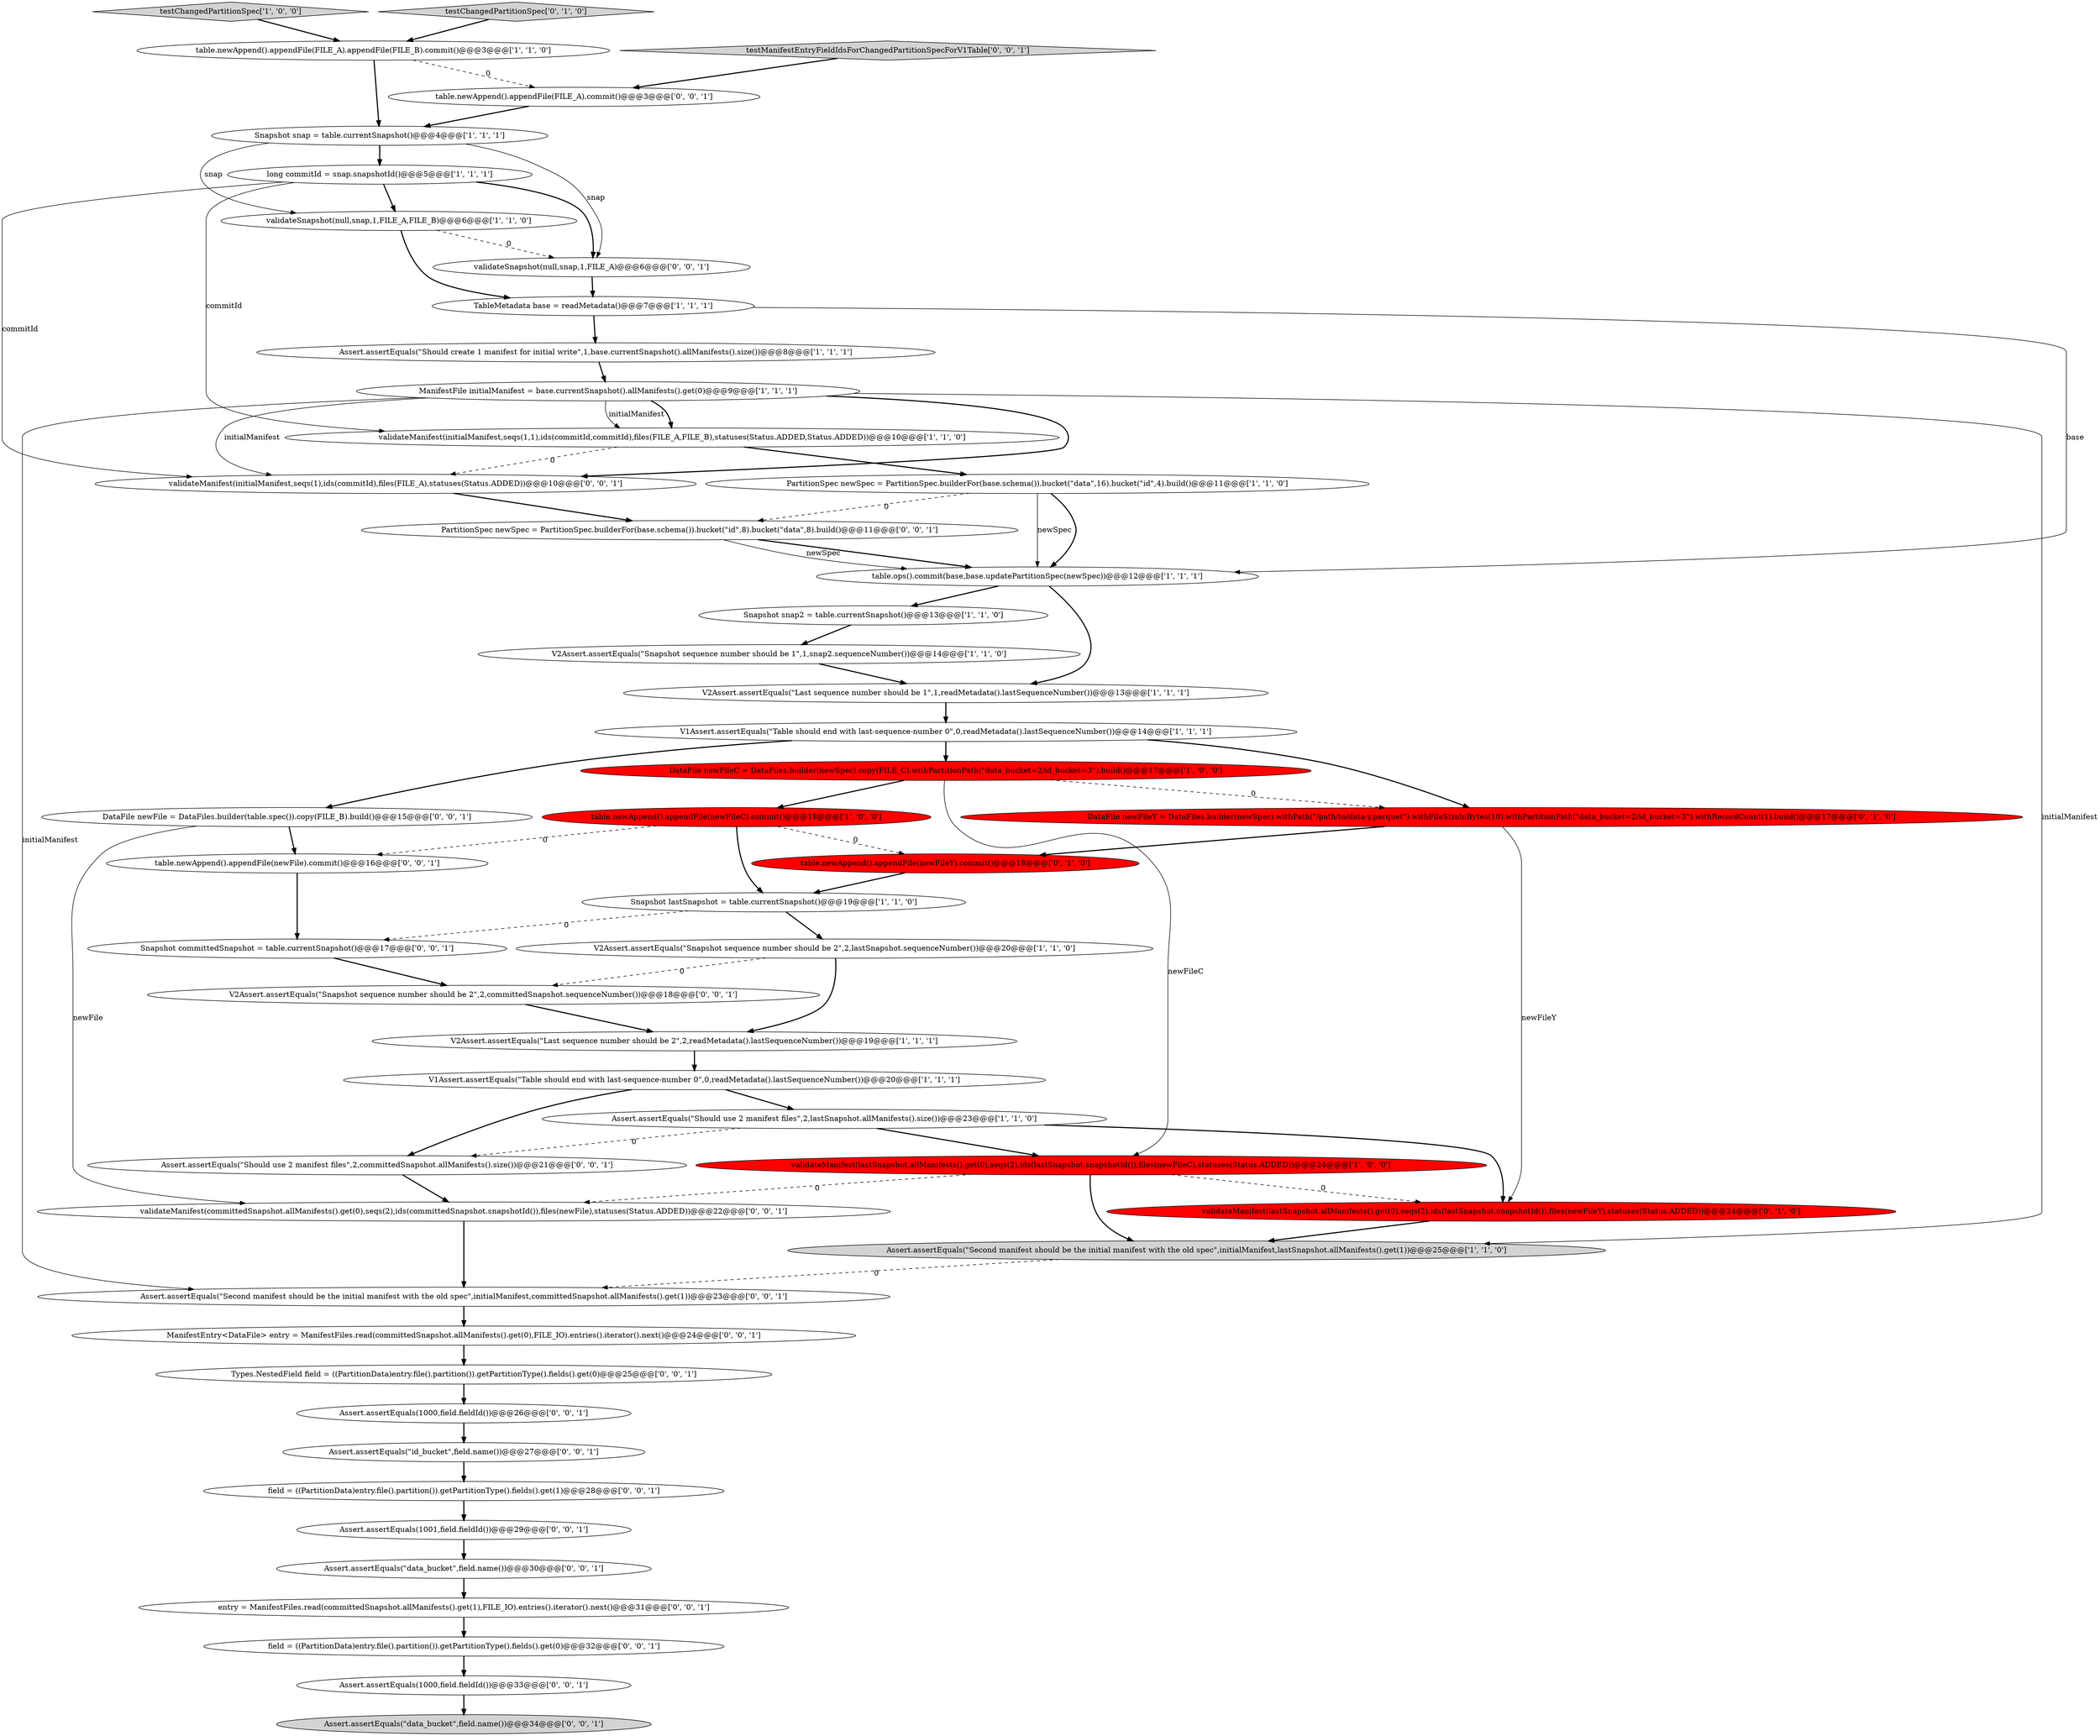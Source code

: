 digraph {
3 [style = filled, label = "long commitId = snap.snapshotId()@@@5@@@['1', '1', '1']", fillcolor = white, shape = ellipse image = "AAA0AAABBB1BBB"];
21 [style = filled, label = "testChangedPartitionSpec['1', '0', '0']", fillcolor = lightgray, shape = diamond image = "AAA0AAABBB1BBB"];
24 [style = filled, label = "table.newAppend().appendFile(newFileY).commit()@@@18@@@['0', '1', '0']", fillcolor = red, shape = ellipse image = "AAA1AAABBB2BBB"];
11 [style = filled, label = "table.newAppend().appendFile(FILE_A).appendFile(FILE_B).commit()@@@3@@@['1', '1', '0']", fillcolor = white, shape = ellipse image = "AAA0AAABBB1BBB"];
38 [style = filled, label = "Assert.assertEquals(1000,field.fieldId())@@@26@@@['0', '0', '1']", fillcolor = white, shape = ellipse image = "AAA0AAABBB3BBB"];
47 [style = filled, label = "Types.NestedField field = ((PartitionData)entry.file().partition()).getPartitionType().fields().get(0)@@@25@@@['0', '0', '1']", fillcolor = white, shape = ellipse image = "AAA0AAABBB3BBB"];
50 [style = filled, label = "Assert.assertEquals(1001,field.fieldId())@@@29@@@['0', '0', '1']", fillcolor = white, shape = ellipse image = "AAA0AAABBB3BBB"];
36 [style = filled, label = "PartitionSpec newSpec = PartitionSpec.builderFor(base.schema()).bucket(\"id\",8).bucket(\"data\",8).build()@@@11@@@['0', '0', '1']", fillcolor = white, shape = ellipse image = "AAA0AAABBB3BBB"];
22 [style = filled, label = "V2Assert.assertEquals(\"Snapshot sequence number should be 2\",2,lastSnapshot.sequenceNumber())@@@20@@@['1', '1', '0']", fillcolor = white, shape = ellipse image = "AAA0AAABBB1BBB"];
39 [style = filled, label = "entry = ManifestFiles.read(committedSnapshot.allManifests().get(1),FILE_IO).entries().iterator().next()@@@31@@@['0', '0', '1']", fillcolor = white, shape = ellipse image = "AAA0AAABBB3BBB"];
15 [style = filled, label = "validateManifest(initialManifest,seqs(1,1),ids(commitId,commitId),files(FILE_A,FILE_B),statuses(Status.ADDED,Status.ADDED))@@@10@@@['1', '1', '0']", fillcolor = white, shape = ellipse image = "AAA0AAABBB1BBB"];
7 [style = filled, label = "table.ops().commit(base,base.updatePartitionSpec(newSpec))@@@12@@@['1', '1', '1']", fillcolor = white, shape = ellipse image = "AAA0AAABBB1BBB"];
23 [style = filled, label = "Assert.assertEquals(\"Should use 2 manifest files\",2,lastSnapshot.allManifests().size())@@@23@@@['1', '1', '0']", fillcolor = white, shape = ellipse image = "AAA0AAABBB1BBB"];
31 [style = filled, label = "validateManifest(initialManifest,seqs(1),ids(commitId),files(FILE_A),statuses(Status.ADDED))@@@10@@@['0', '0', '1']", fillcolor = white, shape = ellipse image = "AAA0AAABBB3BBB"];
37 [style = filled, label = "Assert.assertEquals(\"id_bucket\",field.name())@@@27@@@['0', '0', '1']", fillcolor = white, shape = ellipse image = "AAA0AAABBB3BBB"];
25 [style = filled, label = "validateManifest(lastSnapshot.allManifests().get(0),seqs(2),ids(lastSnapshot.snapshotId()),files(newFileY),statuses(Status.ADDED))@@@24@@@['0', '1', '0']", fillcolor = red, shape = ellipse image = "AAA1AAABBB2BBB"];
30 [style = filled, label = "Assert.assertEquals(\"Second manifest should be the initial manifest with the old spec\",initialManifest,committedSnapshot.allManifests().get(1))@@@23@@@['0', '0', '1']", fillcolor = white, shape = ellipse image = "AAA0AAABBB3BBB"];
46 [style = filled, label = "table.newAppend().appendFile(FILE_A).commit()@@@3@@@['0', '0', '1']", fillcolor = white, shape = ellipse image = "AAA0AAABBB3BBB"];
41 [style = filled, label = "field = ((PartitionData)entry.file().partition()).getPartitionType().fields().get(1)@@@28@@@['0', '0', '1']", fillcolor = white, shape = ellipse image = "AAA0AAABBB3BBB"];
19 [style = filled, label = "Assert.assertEquals(\"Second manifest should be the initial manifest with the old spec\",initialManifest,lastSnapshot.allManifests().get(1))@@@25@@@['1', '1', '0']", fillcolor = lightgray, shape = ellipse image = "AAA0AAABBB1BBB"];
48 [style = filled, label = "Assert.assertEquals(\"data_bucket\",field.name())@@@30@@@['0', '0', '1']", fillcolor = white, shape = ellipse image = "AAA0AAABBB3BBB"];
44 [style = filled, label = "V2Assert.assertEquals(\"Snapshot sequence number should be 2\",2,committedSnapshot.sequenceNumber())@@@18@@@['0', '0', '1']", fillcolor = white, shape = ellipse image = "AAA0AAABBB3BBB"];
10 [style = filled, label = "DataFile newFileC = DataFiles.builder(newSpec).copy(FILE_C).withPartitionPath(\"data_bucket=2/id_bucket=3\").build()@@@17@@@['1', '0', '0']", fillcolor = red, shape = ellipse image = "AAA1AAABBB1BBB"];
35 [style = filled, label = "Assert.assertEquals(1000,field.fieldId())@@@33@@@['0', '0', '1']", fillcolor = white, shape = ellipse image = "AAA0AAABBB3BBB"];
17 [style = filled, label = "validateSnapshot(null,snap,1,FILE_A,FILE_B)@@@6@@@['1', '1', '0']", fillcolor = white, shape = ellipse image = "AAA0AAABBB1BBB"];
27 [style = filled, label = "DataFile newFileY = DataFiles.builder(newSpec).withPath(\"/path/to/data-y.parquet\").withFileSizeInBytes(10).withPartitionPath(\"data_bucket=2/id_bucket=3\").withRecordCount(1).build()@@@17@@@['0', '1', '0']", fillcolor = red, shape = ellipse image = "AAA1AAABBB2BBB"];
1 [style = filled, label = "Snapshot snap2 = table.currentSnapshot()@@@13@@@['1', '1', '0']", fillcolor = white, shape = ellipse image = "AAA0AAABBB1BBB"];
40 [style = filled, label = "Assert.assertEquals(\"data_bucket\",field.name())@@@34@@@['0', '0', '1']", fillcolor = lightgray, shape = ellipse image = "AAA0AAABBB3BBB"];
4 [style = filled, label = "TableMetadata base = readMetadata()@@@7@@@['1', '1', '1']", fillcolor = white, shape = ellipse image = "AAA0AAABBB1BBB"];
14 [style = filled, label = "table.newAppend().appendFile(newFileC).commit()@@@18@@@['1', '0', '0']", fillcolor = red, shape = ellipse image = "AAA1AAABBB1BBB"];
16 [style = filled, label = "Assert.assertEquals(\"Should create 1 manifest for initial write\",1,base.currentSnapshot().allManifests().size())@@@8@@@['1', '1', '1']", fillcolor = white, shape = ellipse image = "AAA0AAABBB1BBB"];
18 [style = filled, label = "V2Assert.assertEquals(\"Snapshot sequence number should be 1\",1,snap2.sequenceNumber())@@@14@@@['1', '1', '0']", fillcolor = white, shape = ellipse image = "AAA0AAABBB1BBB"];
43 [style = filled, label = "field = ((PartitionData)entry.file().partition()).getPartitionType().fields().get(0)@@@32@@@['0', '0', '1']", fillcolor = white, shape = ellipse image = "AAA0AAABBB3BBB"];
28 [style = filled, label = "Snapshot committedSnapshot = table.currentSnapshot()@@@17@@@['0', '0', '1']", fillcolor = white, shape = ellipse image = "AAA0AAABBB3BBB"];
8 [style = filled, label = "V2Assert.assertEquals(\"Last sequence number should be 1\",1,readMetadata().lastSequenceNumber())@@@13@@@['1', '1', '1']", fillcolor = white, shape = ellipse image = "AAA0AAABBB1BBB"];
13 [style = filled, label = "PartitionSpec newSpec = PartitionSpec.builderFor(base.schema()).bucket(\"data\",16).bucket(\"id\",4).build()@@@11@@@['1', '1', '0']", fillcolor = white, shape = ellipse image = "AAA0AAABBB1BBB"];
33 [style = filled, label = "DataFile newFile = DataFiles.builder(table.spec()).copy(FILE_B).build()@@@15@@@['0', '0', '1']", fillcolor = white, shape = ellipse image = "AAA0AAABBB3BBB"];
12 [style = filled, label = "V1Assert.assertEquals(\"Table should end with last-sequence-number 0\",0,readMetadata().lastSequenceNumber())@@@14@@@['1', '1', '1']", fillcolor = white, shape = ellipse image = "AAA0AAABBB1BBB"];
42 [style = filled, label = "Assert.assertEquals(\"Should use 2 manifest files\",2,committedSnapshot.allManifests().size())@@@21@@@['0', '0', '1']", fillcolor = white, shape = ellipse image = "AAA0AAABBB3BBB"];
29 [style = filled, label = "table.newAppend().appendFile(newFile).commit()@@@16@@@['0', '0', '1']", fillcolor = white, shape = ellipse image = "AAA0AAABBB3BBB"];
20 [style = filled, label = "ManifestFile initialManifest = base.currentSnapshot().allManifests().get(0)@@@9@@@['1', '1', '1']", fillcolor = white, shape = ellipse image = "AAA0AAABBB1BBB"];
5 [style = filled, label = "Snapshot lastSnapshot = table.currentSnapshot()@@@19@@@['1', '1', '0']", fillcolor = white, shape = ellipse image = "AAA0AAABBB1BBB"];
0 [style = filled, label = "Snapshot snap = table.currentSnapshot()@@@4@@@['1', '1', '1']", fillcolor = white, shape = ellipse image = "AAA0AAABBB1BBB"];
2 [style = filled, label = "V1Assert.assertEquals(\"Table should end with last-sequence-number 0\",0,readMetadata().lastSequenceNumber())@@@20@@@['1', '1', '1']", fillcolor = white, shape = ellipse image = "AAA0AAABBB1BBB"];
9 [style = filled, label = "V2Assert.assertEquals(\"Last sequence number should be 2\",2,readMetadata().lastSequenceNumber())@@@19@@@['1', '1', '1']", fillcolor = white, shape = ellipse image = "AAA0AAABBB1BBB"];
26 [style = filled, label = "testChangedPartitionSpec['0', '1', '0']", fillcolor = lightgray, shape = diamond image = "AAA0AAABBB2BBB"];
49 [style = filled, label = "validateManifest(committedSnapshot.allManifests().get(0),seqs(2),ids(committedSnapshot.snapshotId()),files(newFile),statuses(Status.ADDED))@@@22@@@['0', '0', '1']", fillcolor = white, shape = ellipse image = "AAA0AAABBB3BBB"];
6 [style = filled, label = "validateManifest(lastSnapshot.allManifests().get(0),seqs(2),ids(lastSnapshot.snapshotId()),files(newFileC),statuses(Status.ADDED))@@@24@@@['1', '0', '0']", fillcolor = red, shape = ellipse image = "AAA1AAABBB1BBB"];
45 [style = filled, label = "testManifestEntryFieldIdsForChangedPartitionSpecForV1Table['0', '0', '1']", fillcolor = lightgray, shape = diamond image = "AAA0AAABBB3BBB"];
32 [style = filled, label = "ManifestEntry<DataFile> entry = ManifestFiles.read(committedSnapshot.allManifests().get(0),FILE_IO).entries().iterator().next()@@@24@@@['0', '0', '1']", fillcolor = white, shape = ellipse image = "AAA0AAABBB3BBB"];
34 [style = filled, label = "validateSnapshot(null,snap,1,FILE_A)@@@6@@@['0', '0', '1']", fillcolor = white, shape = ellipse image = "AAA0AAABBB3BBB"];
0->3 [style = bold, label=""];
3->31 [style = solid, label="commitId"];
14->24 [style = dashed, label="0"];
22->44 [style = dashed, label="0"];
23->25 [style = bold, label=""];
15->13 [style = bold, label=""];
7->1 [style = bold, label=""];
13->36 [style = dashed, label="0"];
46->0 [style = bold, label=""];
10->6 [style = solid, label="newFileC"];
17->34 [style = dashed, label="0"];
10->14 [style = bold, label=""];
9->2 [style = bold, label=""];
20->31 [style = solid, label="initialManifest"];
37->41 [style = bold, label=""];
22->9 [style = bold, label=""];
39->43 [style = bold, label=""];
3->15 [style = solid, label="commitId"];
31->36 [style = bold, label=""];
30->32 [style = bold, label=""];
1->18 [style = bold, label=""];
20->31 [style = bold, label=""];
13->7 [style = solid, label="newSpec"];
6->19 [style = bold, label=""];
20->30 [style = solid, label="initialManifest"];
50->48 [style = bold, label=""];
10->27 [style = dashed, label="0"];
7->8 [style = bold, label=""];
47->38 [style = bold, label=""];
0->17 [style = solid, label="snap"];
26->11 [style = bold, label=""];
48->39 [style = bold, label=""];
4->7 [style = solid, label="base"];
24->5 [style = bold, label=""];
3->34 [style = bold, label=""];
33->29 [style = bold, label=""];
29->28 [style = bold, label=""];
6->49 [style = dashed, label="0"];
2->23 [style = bold, label=""];
35->40 [style = bold, label=""];
11->0 [style = bold, label=""];
12->10 [style = bold, label=""];
5->28 [style = dashed, label="0"];
19->30 [style = dashed, label="0"];
32->47 [style = bold, label=""];
33->49 [style = solid, label="newFile"];
6->25 [style = dashed, label="0"];
21->11 [style = bold, label=""];
49->30 [style = bold, label=""];
36->7 [style = bold, label=""];
38->37 [style = bold, label=""];
13->7 [style = bold, label=""];
43->35 [style = bold, label=""];
20->15 [style = solid, label="initialManifest"];
23->6 [style = bold, label=""];
25->19 [style = bold, label=""];
12->33 [style = bold, label=""];
28->44 [style = bold, label=""];
8->12 [style = bold, label=""];
36->7 [style = solid, label="newSpec"];
15->31 [style = dashed, label="0"];
34->4 [style = bold, label=""];
3->17 [style = bold, label=""];
42->49 [style = bold, label=""];
27->25 [style = solid, label="newFileY"];
27->24 [style = bold, label=""];
18->8 [style = bold, label=""];
11->46 [style = dashed, label="0"];
45->46 [style = bold, label=""];
23->42 [style = dashed, label="0"];
20->19 [style = solid, label="initialManifest"];
16->20 [style = bold, label=""];
20->15 [style = bold, label=""];
5->22 [style = bold, label=""];
12->27 [style = bold, label=""];
44->9 [style = bold, label=""];
2->42 [style = bold, label=""];
17->4 [style = bold, label=""];
41->50 [style = bold, label=""];
4->16 [style = bold, label=""];
14->29 [style = dashed, label="0"];
0->34 [style = solid, label="snap"];
14->5 [style = bold, label=""];
}
